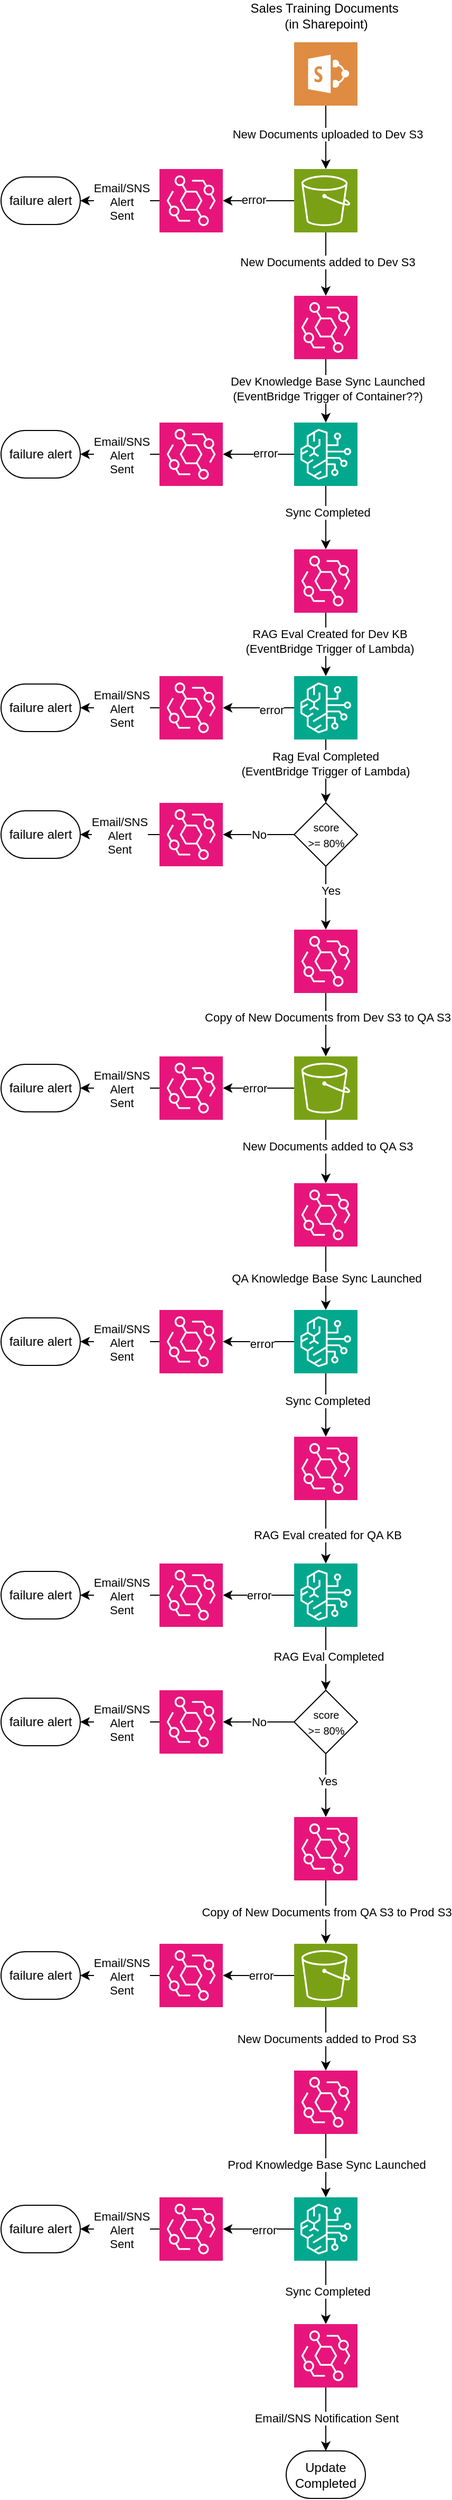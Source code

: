 <mxfile version="28.2.4">
  <diagram name="Page-1" id="6CO7TYVCKSgY1BVK7JIl">
    <mxGraphModel dx="1693" dy="1165" grid="1" gridSize="10" guides="1" tooltips="1" connect="1" arrows="1" fold="1" page="0" pageScale="1" pageWidth="850" pageHeight="1100" math="0" shadow="0">
      <root>
        <mxCell id="0" />
        <mxCell id="1" parent="0" />
        <mxCell id="IfqY_Ha_KSQStL62-luk-1" value="" style="sketch=0;pointerEvents=1;shadow=0;dashed=0;html=1;strokeColor=none;fillColor=#DF8C42;labelPosition=center;verticalLabelPosition=bottom;verticalAlign=top;align=center;outlineConnect=0;shape=mxgraph.veeam2.microsoft_sharepoint;aspect=fixed;" parent="1" vertex="1">
          <mxGeometry x="247.5" y="-120" width="60" height="60" as="geometry" />
        </mxCell>
        <mxCell id="IfqY_Ha_KSQStL62-luk-50" style="edgeStyle=orthogonalEdgeStyle;rounded=0;orthogonalLoop=1;jettySize=auto;html=1;exitX=0.5;exitY=1;exitDx=0;exitDy=0;exitPerimeter=0;" parent="1" source="IfqY_Ha_KSQStL62-luk-2" target="IfqY_Ha_KSQStL62-luk-12" edge="1">
          <mxGeometry relative="1" as="geometry" />
        </mxCell>
        <mxCell id="IfqY_Ha_KSQStL62-luk-72" value="New Documents added to Dev S3" style="edgeLabel;html=1;align=center;verticalAlign=middle;resizable=0;points=[];" parent="IfqY_Ha_KSQStL62-luk-50" vertex="1" connectable="0">
          <mxGeometry x="-0.067" y="1" relative="1" as="geometry">
            <mxPoint as="offset" />
          </mxGeometry>
        </mxCell>
        <mxCell id="IfqY_Ha_KSQStL62-luk-2" value="" style="sketch=0;points=[[0,0,0],[0.25,0,0],[0.5,0,0],[0.75,0,0],[1,0,0],[0,1,0],[0.25,1,0],[0.5,1,0],[0.75,1,0],[1,1,0],[0,0.25,0],[0,0.5,0],[0,0.75,0],[1,0.25,0],[1,0.5,0],[1,0.75,0]];outlineConnect=0;fontColor=#232F3E;fillColor=#7AA116;strokeColor=#ffffff;dashed=0;verticalLabelPosition=bottom;verticalAlign=top;align=center;html=1;fontSize=12;fontStyle=0;aspect=fixed;shape=mxgraph.aws4.resourceIcon;resIcon=mxgraph.aws4.s3;" parent="1" vertex="1">
          <mxGeometry x="247.5" width="60" height="60" as="geometry" />
        </mxCell>
        <mxCell id="IfqY_Ha_KSQStL62-luk-3" value="" style="sketch=0;points=[[0,0,0],[0.25,0,0],[0.5,0,0],[0.75,0,0],[1,0,0],[0,1,0],[0.25,1,0],[0.5,1,0],[0.75,1,0],[1,1,0],[0,0.25,0],[0,0.5,0],[0,0.75,0],[1,0.25,0],[1,0.5,0],[1,0.75,0]];outlineConnect=0;fontColor=#232F3E;fillColor=#01A88D;strokeColor=#ffffff;dashed=0;verticalLabelPosition=bottom;verticalAlign=top;align=center;html=1;fontSize=12;fontStyle=0;aspect=fixed;shape=mxgraph.aws4.resourceIcon;resIcon=mxgraph.aws4.bedrock;" parent="1" vertex="1">
          <mxGeometry x="247.5" y="240" width="60" height="60" as="geometry" />
        </mxCell>
        <mxCell id="IfqY_Ha_KSQStL62-luk-134" style="edgeStyle=orthogonalEdgeStyle;rounded=0;orthogonalLoop=1;jettySize=auto;html=1;exitX=0;exitY=0.5;exitDx=0;exitDy=0;exitPerimeter=0;" parent="1" source="IfqY_Ha_KSQStL62-luk-4" target="IfqY_Ha_KSQStL62-luk-120" edge="1">
          <mxGeometry relative="1" as="geometry" />
        </mxCell>
        <mxCell id="IfqY_Ha_KSQStL62-luk-135" value="error" style="edgeLabel;html=1;align=center;verticalAlign=middle;resizable=0;points=[];" parent="IfqY_Ha_KSQStL62-luk-134" vertex="1" connectable="0">
          <mxGeometry x="-0.363" y="2" relative="1" as="geometry">
            <mxPoint as="offset" />
          </mxGeometry>
        </mxCell>
        <mxCell id="IfqY_Ha_KSQStL62-luk-4" value="" style="sketch=0;points=[[0,0,0],[0.25,0,0],[0.5,0,0],[0.75,0,0],[1,0,0],[0,1,0],[0.25,1,0],[0.5,1,0],[0.75,1,0],[1,1,0],[0,0.25,0],[0,0.5,0],[0,0.75,0],[1,0.25,0],[1,0.5,0],[1,0.75,0]];outlineConnect=0;fontColor=#232F3E;fillColor=#01A88D;strokeColor=#ffffff;dashed=0;verticalLabelPosition=bottom;verticalAlign=top;align=center;html=1;fontSize=12;fontStyle=0;aspect=fixed;shape=mxgraph.aws4.resourceIcon;resIcon=mxgraph.aws4.bedrock;" parent="1" vertex="1">
          <mxGeometry x="247.5" y="480" width="60" height="60" as="geometry" />
        </mxCell>
        <mxCell id="IfqY_Ha_KSQStL62-luk-5" value="" style="sketch=0;points=[[0,0,0],[0.25,0,0],[0.5,0,0],[0.75,0,0],[1,0,0],[0,1,0],[0.25,1,0],[0.5,1,0],[0.75,1,0],[1,1,0],[0,0.25,0],[0,0.5,0],[0,0.75,0],[1,0.25,0],[1,0.5,0],[1,0.75,0]];outlineConnect=0;fontColor=#232F3E;fillColor=#E7157B;strokeColor=#ffffff;dashed=0;verticalLabelPosition=bottom;verticalAlign=top;align=center;html=1;fontSize=12;fontStyle=0;aspect=fixed;shape=mxgraph.aws4.resourceIcon;resIcon=mxgraph.aws4.eventbridge;" parent="1" vertex="1">
          <mxGeometry x="120" y="600" width="60" height="60" as="geometry" />
        </mxCell>
        <mxCell id="IfqY_Ha_KSQStL62-luk-10" value="" style="sketch=0;points=[[0,0,0],[0.25,0,0],[0.5,0,0],[0.75,0,0],[1,0,0],[0,1,0],[0.25,1,0],[0.5,1,0],[0.75,1,0],[1,1,0],[0,0.25,0],[0,0.5,0],[0,0.75,0],[1,0.25,0],[1,0.5,0],[1,0.75,0]];outlineConnect=0;fontColor=#232F3E;fillColor=#E7157B;strokeColor=#ffffff;dashed=0;verticalLabelPosition=bottom;verticalAlign=top;align=center;html=1;fontSize=12;fontStyle=0;aspect=fixed;shape=mxgraph.aws4.resourceIcon;resIcon=mxgraph.aws4.eventbridge;" parent="1" vertex="1">
          <mxGeometry x="247.5" y="360" width="60" height="60" as="geometry" />
        </mxCell>
        <mxCell id="IfqY_Ha_KSQStL62-luk-51" style="edgeStyle=orthogonalEdgeStyle;rounded=0;orthogonalLoop=1;jettySize=auto;html=1;exitX=0.5;exitY=1;exitDx=0;exitDy=0;exitPerimeter=0;" parent="1" source="IfqY_Ha_KSQStL62-luk-12" target="IfqY_Ha_KSQStL62-luk-3" edge="1">
          <mxGeometry relative="1" as="geometry" />
        </mxCell>
        <mxCell id="IfqY_Ha_KSQStL62-luk-73" value="&lt;div&gt;Dev Knowledge Base Sync Launched&lt;/div&gt;&lt;div&gt;(EventBridge Trigger of Container??)&lt;/div&gt;" style="edgeLabel;html=1;align=center;verticalAlign=middle;resizable=0;points=[];" parent="IfqY_Ha_KSQStL62-luk-51" vertex="1" connectable="0">
          <mxGeometry x="-0.067" y="1" relative="1" as="geometry">
            <mxPoint as="offset" />
          </mxGeometry>
        </mxCell>
        <mxCell id="IfqY_Ha_KSQStL62-luk-12" value="" style="sketch=0;points=[[0,0,0],[0.25,0,0],[0.5,0,0],[0.75,0,0],[1,0,0],[0,1,0],[0.25,1,0],[0.5,1,0],[0.75,1,0],[1,1,0],[0,0.25,0],[0,0.5,0],[0,0.75,0],[1,0.25,0],[1,0.5,0],[1,0.75,0]];outlineConnect=0;fontColor=#232F3E;fillColor=#E7157B;strokeColor=#ffffff;dashed=0;verticalLabelPosition=bottom;verticalAlign=top;align=center;html=1;fontSize=12;fontStyle=0;aspect=fixed;shape=mxgraph.aws4.resourceIcon;resIcon=mxgraph.aws4.eventbridge;" parent="1" vertex="1">
          <mxGeometry x="247.5" y="120" width="60" height="60" as="geometry" />
        </mxCell>
        <mxCell id="IfqY_Ha_KSQStL62-luk-55" value="No" style="edgeStyle=orthogonalEdgeStyle;rounded=0;orthogonalLoop=1;jettySize=auto;html=1;exitX=0;exitY=0.5;exitDx=0;exitDy=0;exitPerimeter=0;" parent="1" source="IfqY_Ha_KSQStL62-luk-26" target="IfqY_Ha_KSQStL62-luk-5" edge="1">
          <mxGeometry relative="1" as="geometry" />
        </mxCell>
        <mxCell id="IfqY_Ha_KSQStL62-luk-57" style="edgeStyle=orthogonalEdgeStyle;rounded=0;orthogonalLoop=1;jettySize=auto;html=1;exitX=0.5;exitY=1;exitDx=0;exitDy=0;exitPerimeter=0;" parent="1" source="IfqY_Ha_KSQStL62-luk-26" target="IfqY_Ha_KSQStL62-luk-30" edge="1">
          <mxGeometry relative="1" as="geometry" />
        </mxCell>
        <mxCell id="IfqY_Ha_KSQStL62-luk-78" value="Yes" style="edgeLabel;html=1;align=center;verticalAlign=middle;resizable=0;points=[];" parent="IfqY_Ha_KSQStL62-luk-57" vertex="1" connectable="0">
          <mxGeometry x="-0.233" y="4" relative="1" as="geometry">
            <mxPoint as="offset" />
          </mxGeometry>
        </mxCell>
        <mxCell id="IfqY_Ha_KSQStL62-luk-26" value="&lt;div&gt;&lt;font style=&quot;font-size: 10px;&quot;&gt;score&lt;/font&gt;&lt;/div&gt;&lt;div&gt;&lt;font style=&quot;font-size: 10px;&quot;&gt;&amp;gt;= 80%&lt;/font&gt;&lt;/div&gt;" style="strokeWidth=1;html=1;shape=mxgraph.flowchart.decision;whiteSpace=wrap;aspect=fixed;" parent="1" vertex="1">
          <mxGeometry x="247.5" y="600" width="60" height="60" as="geometry" />
        </mxCell>
        <mxCell id="IfqY_Ha_KSQStL62-luk-29" value="failure alert" style="strokeWidth=1;html=1;shape=mxgraph.flowchart.terminator;whiteSpace=wrap;aspect=fixed;" parent="1" vertex="1">
          <mxGeometry x="-30" y="607.5" width="75" height="45" as="geometry" />
        </mxCell>
        <mxCell id="IfqY_Ha_KSQStL62-luk-30" value="" style="sketch=0;points=[[0,0,0],[0.25,0,0],[0.5,0,0],[0.75,0,0],[1,0,0],[0,1,0],[0.25,1,0],[0.5,1,0],[0.75,1,0],[1,1,0],[0,0.25,0],[0,0.5,0],[0,0.75,0],[1,0.25,0],[1,0.5,0],[1,0.75,0]];outlineConnect=0;fontColor=#232F3E;fillColor=#E7157B;strokeColor=#ffffff;dashed=0;verticalLabelPosition=bottom;verticalAlign=top;align=center;html=1;fontSize=12;fontStyle=0;aspect=fixed;shape=mxgraph.aws4.resourceIcon;resIcon=mxgraph.aws4.eventbridge;" parent="1" vertex="1">
          <mxGeometry x="247.5" y="720" width="60" height="60" as="geometry" />
        </mxCell>
        <mxCell id="IfqY_Ha_KSQStL62-luk-136" style="edgeStyle=orthogonalEdgeStyle;rounded=0;orthogonalLoop=1;jettySize=auto;html=1;exitX=0;exitY=0.5;exitDx=0;exitDy=0;exitPerimeter=0;" parent="1" source="IfqY_Ha_KSQStL62-luk-31" target="IfqY_Ha_KSQStL62-luk-116" edge="1">
          <mxGeometry relative="1" as="geometry" />
        </mxCell>
        <mxCell id="IfqY_Ha_KSQStL62-luk-137" value="error" style="edgeLabel;html=1;align=center;verticalAlign=middle;resizable=0;points=[];" parent="IfqY_Ha_KSQStL62-luk-136" vertex="1" connectable="0">
          <mxGeometry x="0.111" relative="1" as="geometry">
            <mxPoint as="offset" />
          </mxGeometry>
        </mxCell>
        <mxCell id="IfqY_Ha_KSQStL62-luk-31" value="" style="sketch=0;points=[[0,0,0],[0.25,0,0],[0.5,0,0],[0.75,0,0],[1,0,0],[0,1,0],[0.25,1,0],[0.5,1,0],[0.75,1,0],[1,1,0],[0,0.25,0],[0,0.5,0],[0,0.75,0],[1,0.25,0],[1,0.5,0],[1,0.75,0]];outlineConnect=0;fontColor=#232F3E;fillColor=#7AA116;strokeColor=#ffffff;dashed=0;verticalLabelPosition=bottom;verticalAlign=top;align=center;html=1;fontSize=12;fontStyle=0;aspect=fixed;shape=mxgraph.aws4.resourceIcon;resIcon=mxgraph.aws4.s3;" parent="1" vertex="1">
          <mxGeometry x="247.5" y="840" width="60" height="60" as="geometry" />
        </mxCell>
        <mxCell id="IfqY_Ha_KSQStL62-luk-61" style="edgeStyle=orthogonalEdgeStyle;rounded=0;orthogonalLoop=1;jettySize=auto;html=1;exitX=0.5;exitY=1;exitDx=0;exitDy=0;exitPerimeter=0;" parent="1" source="IfqY_Ha_KSQStL62-luk-32" target="IfqY_Ha_KSQStL62-luk-35" edge="1">
          <mxGeometry relative="1" as="geometry" />
        </mxCell>
        <mxCell id="IfqY_Ha_KSQStL62-luk-81" value="Sync Completed" style="edgeLabel;html=1;align=center;verticalAlign=middle;resizable=0;points=[];" parent="IfqY_Ha_KSQStL62-luk-61" vertex="1" connectable="0">
          <mxGeometry x="-0.133" y="1" relative="1" as="geometry">
            <mxPoint as="offset" />
          </mxGeometry>
        </mxCell>
        <mxCell id="IfqY_Ha_KSQStL62-luk-32" value="" style="sketch=0;points=[[0,0,0],[0.25,0,0],[0.5,0,0],[0.75,0,0],[1,0,0],[0,1,0],[0.25,1,0],[0.5,1,0],[0.75,1,0],[1,1,0],[0,0.25,0],[0,0.5,0],[0,0.75,0],[1,0.25,0],[1,0.5,0],[1,0.75,0]];outlineConnect=0;fontColor=#232F3E;fillColor=#01A88D;strokeColor=#ffffff;dashed=0;verticalLabelPosition=bottom;verticalAlign=top;align=center;html=1;fontSize=12;fontStyle=0;aspect=fixed;shape=mxgraph.aws4.resourceIcon;resIcon=mxgraph.aws4.bedrock;" parent="1" vertex="1">
          <mxGeometry x="247.5" y="1080" width="60" height="60" as="geometry" />
        </mxCell>
        <mxCell id="IfqY_Ha_KSQStL62-luk-33" value="" style="sketch=0;points=[[0,0,0],[0.25,0,0],[0.5,0,0],[0.75,0,0],[1,0,0],[0,1,0],[0.25,1,0],[0.5,1,0],[0.75,1,0],[1,1,0],[0,0.25,0],[0,0.5,0],[0,0.75,0],[1,0.25,0],[1,0.5,0],[1,0.75,0]];outlineConnect=0;fontColor=#232F3E;fillColor=#01A88D;strokeColor=#ffffff;dashed=0;verticalLabelPosition=bottom;verticalAlign=top;align=center;html=1;fontSize=12;fontStyle=0;aspect=fixed;shape=mxgraph.aws4.resourceIcon;resIcon=mxgraph.aws4.bedrock;" parent="1" vertex="1">
          <mxGeometry x="247.5" y="1320" width="60" height="60" as="geometry" />
        </mxCell>
        <mxCell id="IfqY_Ha_KSQStL62-luk-65" style="edgeStyle=orthogonalEdgeStyle;rounded=0;orthogonalLoop=1;jettySize=auto;html=1;exitX=0;exitY=0.5;exitDx=0;exitDy=0;exitPerimeter=0;" parent="1" source="IfqY_Ha_KSQStL62-luk-34" target="IfqY_Ha_KSQStL62-luk-38" edge="1">
          <mxGeometry relative="1" as="geometry" />
        </mxCell>
        <mxCell id="IfqY_Ha_KSQStL62-luk-84" value="&lt;div&gt;Email/SNS&lt;/div&gt;&lt;div&gt;Alert&lt;/div&gt;&lt;div&gt;Sent&lt;/div&gt;" style="edgeLabel;html=1;align=center;verticalAlign=middle;resizable=0;points=[];" parent="IfqY_Ha_KSQStL62-luk-65" vertex="1" connectable="0">
          <mxGeometry x="-0.04" y="1" relative="1" as="geometry">
            <mxPoint as="offset" />
          </mxGeometry>
        </mxCell>
        <mxCell id="IfqY_Ha_KSQStL62-luk-34" value="" style="sketch=0;points=[[0,0,0],[0.25,0,0],[0.5,0,0],[0.75,0,0],[1,0,0],[0,1,0],[0.25,1,0],[0.5,1,0],[0.75,1,0],[1,1,0],[0,0.25,0],[0,0.5,0],[0,0.75,0],[1,0.25,0],[1,0.5,0],[1,0.75,0]];outlineConnect=0;fontColor=#232F3E;fillColor=#E7157B;strokeColor=#ffffff;dashed=0;verticalLabelPosition=bottom;verticalAlign=top;align=center;html=1;fontSize=12;fontStyle=0;aspect=fixed;shape=mxgraph.aws4.resourceIcon;resIcon=mxgraph.aws4.eventbridge;" parent="1" vertex="1">
          <mxGeometry x="120" y="1440" width="60" height="60" as="geometry" />
        </mxCell>
        <mxCell id="IfqY_Ha_KSQStL62-luk-35" value="" style="sketch=0;points=[[0,0,0],[0.25,0,0],[0.5,0,0],[0.75,0,0],[1,0,0],[0,1,0],[0.25,1,0],[0.5,1,0],[0.75,1,0],[1,1,0],[0,0.25,0],[0,0.5,0],[0,0.75,0],[1,0.25,0],[1,0.5,0],[1,0.75,0]];outlineConnect=0;fontColor=#232F3E;fillColor=#E7157B;strokeColor=#ffffff;dashed=0;verticalLabelPosition=bottom;verticalAlign=top;align=center;html=1;fontSize=12;fontStyle=0;aspect=fixed;shape=mxgraph.aws4.resourceIcon;resIcon=mxgraph.aws4.eventbridge;" parent="1" vertex="1">
          <mxGeometry x="247.5" y="1200" width="60" height="60" as="geometry" />
        </mxCell>
        <mxCell id="IfqY_Ha_KSQStL62-luk-36" value="" style="sketch=0;points=[[0,0,0],[0.25,0,0],[0.5,0,0],[0.75,0,0],[1,0,0],[0,1,0],[0.25,1,0],[0.5,1,0],[0.75,1,0],[1,1,0],[0,0.25,0],[0,0.5,0],[0,0.75,0],[1,0.25,0],[1,0.5,0],[1,0.75,0]];outlineConnect=0;fontColor=#232F3E;fillColor=#E7157B;strokeColor=#ffffff;dashed=0;verticalLabelPosition=bottom;verticalAlign=top;align=center;html=1;fontSize=12;fontStyle=0;aspect=fixed;shape=mxgraph.aws4.resourceIcon;resIcon=mxgraph.aws4.eventbridge;" parent="1" vertex="1">
          <mxGeometry x="247.5" y="960" width="60" height="60" as="geometry" />
        </mxCell>
        <mxCell id="IfqY_Ha_KSQStL62-luk-64" value="No" style="edgeStyle=orthogonalEdgeStyle;rounded=0;orthogonalLoop=1;jettySize=auto;html=1;exitX=0;exitY=0.5;exitDx=0;exitDy=0;exitPerimeter=0;" parent="1" source="IfqY_Ha_KSQStL62-luk-37" target="IfqY_Ha_KSQStL62-luk-34" edge="1">
          <mxGeometry relative="1" as="geometry" />
        </mxCell>
        <mxCell id="IfqY_Ha_KSQStL62-luk-37" value="&lt;div&gt;&lt;font style=&quot;font-size: 10px;&quot;&gt;score&lt;/font&gt;&lt;/div&gt;&lt;div&gt;&lt;font style=&quot;font-size: 10px;&quot;&gt;&amp;gt;= 80%&lt;/font&gt;&lt;/div&gt;" style="strokeWidth=1;html=1;shape=mxgraph.flowchart.decision;whiteSpace=wrap;aspect=fixed;" parent="1" vertex="1">
          <mxGeometry x="247.5" y="1440" width="60" height="60" as="geometry" />
        </mxCell>
        <mxCell id="IfqY_Ha_KSQStL62-luk-38" value="failure alert" style="strokeWidth=1;html=1;shape=mxgraph.flowchart.terminator;whiteSpace=wrap;aspect=fixed;" parent="1" vertex="1">
          <mxGeometry x="-30" y="1447.5" width="75" height="45" as="geometry" />
        </mxCell>
        <mxCell id="IfqY_Ha_KSQStL62-luk-39" value="" style="sketch=0;points=[[0,0,0],[0.25,0,0],[0.5,0,0],[0.75,0,0],[1,0,0],[0,1,0],[0.25,1,0],[0.5,1,0],[0.75,1,0],[1,1,0],[0,0.25,0],[0,0.5,0],[0,0.75,0],[1,0.25,0],[1,0.5,0],[1,0.75,0]];outlineConnect=0;fontColor=#232F3E;fillColor=#E7157B;strokeColor=#ffffff;dashed=0;verticalLabelPosition=bottom;verticalAlign=top;align=center;html=1;fontSize=12;fontStyle=0;aspect=fixed;shape=mxgraph.aws4.resourceIcon;resIcon=mxgraph.aws4.eventbridge;" parent="1" vertex="1">
          <mxGeometry x="247.5" y="1560" width="60" height="60" as="geometry" />
        </mxCell>
        <mxCell id="IfqY_Ha_KSQStL62-luk-40" value="" style="sketch=0;points=[[0,0,0],[0.25,0,0],[0.5,0,0],[0.75,0,0],[1,0,0],[0,1,0],[0.25,1,0],[0.5,1,0],[0.75,1,0],[1,1,0],[0,0.25,0],[0,0.5,0],[0,0.75,0],[1,0.25,0],[1,0.5,0],[1,0.75,0]];outlineConnect=0;fontColor=#232F3E;fillColor=#7AA116;strokeColor=#ffffff;dashed=0;verticalLabelPosition=bottom;verticalAlign=top;align=center;html=1;fontSize=12;fontStyle=0;aspect=fixed;shape=mxgraph.aws4.resourceIcon;resIcon=mxgraph.aws4.s3;" parent="1" vertex="1">
          <mxGeometry x="247.5" y="1680" width="60" height="60" as="geometry" />
        </mxCell>
        <mxCell id="IfqY_Ha_KSQStL62-luk-88" style="edgeStyle=orthogonalEdgeStyle;rounded=0;orthogonalLoop=1;jettySize=auto;html=1;exitX=0.5;exitY=1;exitDx=0;exitDy=0;exitPerimeter=0;" parent="1" source="IfqY_Ha_KSQStL62-luk-41" target="IfqY_Ha_KSQStL62-luk-87" edge="1">
          <mxGeometry relative="1" as="geometry" />
        </mxCell>
        <mxCell id="IfqY_Ha_KSQStL62-luk-89" value="Sync Completed" style="edgeLabel;html=1;align=center;verticalAlign=middle;resizable=0;points=[];" parent="IfqY_Ha_KSQStL62-luk-88" vertex="1" connectable="0">
          <mxGeometry x="-0.033" y="1" relative="1" as="geometry">
            <mxPoint as="offset" />
          </mxGeometry>
        </mxCell>
        <mxCell id="IfqY_Ha_KSQStL62-luk-143" style="edgeStyle=orthogonalEdgeStyle;rounded=0;orthogonalLoop=1;jettySize=auto;html=1;exitX=0;exitY=0.5;exitDx=0;exitDy=0;exitPerimeter=0;" parent="1" source="IfqY_Ha_KSQStL62-luk-41" target="IfqY_Ha_KSQStL62-luk-104" edge="1">
          <mxGeometry relative="1" as="geometry" />
        </mxCell>
        <mxCell id="IfqY_Ha_KSQStL62-luk-144" value="error" style="edgeLabel;html=1;align=center;verticalAlign=middle;resizable=0;points=[];" parent="IfqY_Ha_KSQStL62-luk-143" vertex="1" connectable="0">
          <mxGeometry x="-0.156" y="1" relative="1" as="geometry">
            <mxPoint as="offset" />
          </mxGeometry>
        </mxCell>
        <mxCell id="IfqY_Ha_KSQStL62-luk-41" value="" style="sketch=0;points=[[0,0,0],[0.25,0,0],[0.5,0,0],[0.75,0,0],[1,0,0],[0,1,0],[0.25,1,0],[0.5,1,0],[0.75,1,0],[1,1,0],[0,0.25,0],[0,0.5,0],[0,0.75,0],[1,0.25,0],[1,0.5,0],[1,0.75,0]];outlineConnect=0;fontColor=#232F3E;fillColor=#01A88D;strokeColor=#ffffff;dashed=0;verticalLabelPosition=bottom;verticalAlign=top;align=center;html=1;fontSize=12;fontStyle=0;aspect=fixed;shape=mxgraph.aws4.resourceIcon;resIcon=mxgraph.aws4.bedrock;" parent="1" vertex="1">
          <mxGeometry x="247.5" y="1920" width="60" height="60" as="geometry" />
        </mxCell>
        <mxCell id="IfqY_Ha_KSQStL62-luk-45" value="" style="sketch=0;points=[[0,0,0],[0.25,0,0],[0.5,0,0],[0.75,0,0],[1,0,0],[0,1,0],[0.25,1,0],[0.5,1,0],[0.75,1,0],[1,1,0],[0,0.25,0],[0,0.5,0],[0,0.75,0],[1,0.25,0],[1,0.5,0],[1,0.75,0]];outlineConnect=0;fontColor=#232F3E;fillColor=#E7157B;strokeColor=#ffffff;dashed=0;verticalLabelPosition=bottom;verticalAlign=top;align=center;html=1;fontSize=12;fontStyle=0;aspect=fixed;shape=mxgraph.aws4.resourceIcon;resIcon=mxgraph.aws4.eventbridge;" parent="1" vertex="1">
          <mxGeometry x="247.5" y="1800" width="60" height="60" as="geometry" />
        </mxCell>
        <mxCell id="IfqY_Ha_KSQStL62-luk-49" style="edgeStyle=orthogonalEdgeStyle;rounded=0;orthogonalLoop=1;jettySize=auto;html=1;entryX=0.5;entryY=0;entryDx=0;entryDy=0;entryPerimeter=0;" parent="1" source="IfqY_Ha_KSQStL62-luk-1" target="IfqY_Ha_KSQStL62-luk-2" edge="1">
          <mxGeometry relative="1" as="geometry" />
        </mxCell>
        <mxCell id="IfqY_Ha_KSQStL62-luk-71" value="New Documents uploaded to Dev S3" style="edgeLabel;html=1;align=center;verticalAlign=middle;resizable=0;points=[];" parent="IfqY_Ha_KSQStL62-luk-49" vertex="1" connectable="0">
          <mxGeometry x="-0.1" y="1" relative="1" as="geometry">
            <mxPoint as="offset" />
          </mxGeometry>
        </mxCell>
        <mxCell id="IfqY_Ha_KSQStL62-luk-52" style="edgeStyle=orthogonalEdgeStyle;rounded=0;orthogonalLoop=1;jettySize=auto;html=1;exitX=0.5;exitY=1;exitDx=0;exitDy=0;exitPerimeter=0;entryX=0.5;entryY=0;entryDx=0;entryDy=0;entryPerimeter=0;" parent="1" source="IfqY_Ha_KSQStL62-luk-3" target="IfqY_Ha_KSQStL62-luk-10" edge="1">
          <mxGeometry relative="1" as="geometry" />
        </mxCell>
        <mxCell id="IfqY_Ha_KSQStL62-luk-74" value="Sync Completed" style="edgeLabel;html=1;align=center;verticalAlign=middle;resizable=0;points=[];" parent="IfqY_Ha_KSQStL62-luk-52" vertex="1" connectable="0">
          <mxGeometry x="-0.167" y="1" relative="1" as="geometry">
            <mxPoint as="offset" />
          </mxGeometry>
        </mxCell>
        <mxCell id="IfqY_Ha_KSQStL62-luk-53" style="edgeStyle=orthogonalEdgeStyle;rounded=0;orthogonalLoop=1;jettySize=auto;html=1;exitX=0.5;exitY=1;exitDx=0;exitDy=0;exitPerimeter=0;entryX=0.5;entryY=0;entryDx=0;entryDy=0;entryPerimeter=0;" parent="1" source="IfqY_Ha_KSQStL62-luk-10" target="IfqY_Ha_KSQStL62-luk-4" edge="1">
          <mxGeometry relative="1" as="geometry" />
        </mxCell>
        <mxCell id="IfqY_Ha_KSQStL62-luk-75" value="&lt;div&gt;RAG Eval Created for Dev KB&lt;/div&gt;&lt;div&gt;(EventBridge Trigger of Lambda)&lt;/div&gt;" style="edgeLabel;html=1;align=center;verticalAlign=middle;resizable=0;points=[];" parent="IfqY_Ha_KSQStL62-luk-53" vertex="1" connectable="0">
          <mxGeometry x="-0.1" y="3" relative="1" as="geometry">
            <mxPoint as="offset" />
          </mxGeometry>
        </mxCell>
        <mxCell id="IfqY_Ha_KSQStL62-luk-54" style="edgeStyle=orthogonalEdgeStyle;rounded=0;orthogonalLoop=1;jettySize=auto;html=1;exitX=0.5;exitY=1;exitDx=0;exitDy=0;exitPerimeter=0;entryX=0.5;entryY=0;entryDx=0;entryDy=0;entryPerimeter=0;" parent="1" source="IfqY_Ha_KSQStL62-luk-4" target="IfqY_Ha_KSQStL62-luk-26" edge="1">
          <mxGeometry relative="1" as="geometry" />
        </mxCell>
        <mxCell id="IfqY_Ha_KSQStL62-luk-76" value="&lt;div&gt;Rag Eval Completed&lt;/div&gt;&lt;div&gt;(EventBridge Trigger of Lambda)&lt;/div&gt;" style="edgeLabel;html=1;align=center;verticalAlign=middle;resizable=0;points=[];" parent="IfqY_Ha_KSQStL62-luk-54" vertex="1" connectable="0">
          <mxGeometry x="-0.233" y="-1" relative="1" as="geometry">
            <mxPoint as="offset" />
          </mxGeometry>
        </mxCell>
        <mxCell id="IfqY_Ha_KSQStL62-luk-56" style="edgeStyle=orthogonalEdgeStyle;rounded=0;orthogonalLoop=1;jettySize=auto;html=1;exitX=0;exitY=0.5;exitDx=0;exitDy=0;exitPerimeter=0;entryX=1;entryY=0.5;entryDx=0;entryDy=0;entryPerimeter=0;" parent="1" source="IfqY_Ha_KSQStL62-luk-5" target="IfqY_Ha_KSQStL62-luk-29" edge="1">
          <mxGeometry relative="1" as="geometry" />
        </mxCell>
        <mxCell id="IfqY_Ha_KSQStL62-luk-77" value="&lt;div&gt;Email/SNS&lt;/div&gt;&lt;div&gt;Alert&lt;/div&gt;&lt;div&gt;Sent&lt;/div&gt;" style="edgeLabel;html=1;align=center;verticalAlign=middle;resizable=0;points=[];" parent="IfqY_Ha_KSQStL62-luk-56" vertex="1" connectable="0">
          <mxGeometry x="0.013" y="1" relative="1" as="geometry">
            <mxPoint as="offset" />
          </mxGeometry>
        </mxCell>
        <mxCell id="IfqY_Ha_KSQStL62-luk-58" style="edgeStyle=orthogonalEdgeStyle;rounded=0;orthogonalLoop=1;jettySize=auto;html=1;exitX=0.5;exitY=1;exitDx=0;exitDy=0;exitPerimeter=0;entryX=0.5;entryY=0;entryDx=0;entryDy=0;entryPerimeter=0;" parent="1" source="IfqY_Ha_KSQStL62-luk-30" target="IfqY_Ha_KSQStL62-luk-31" edge="1">
          <mxGeometry relative="1" as="geometry" />
        </mxCell>
        <mxCell id="IfqY_Ha_KSQStL62-luk-79" value="Copy of New Documents from Dev S3 to QA S3" style="edgeLabel;html=1;align=center;verticalAlign=middle;resizable=0;points=[];" parent="IfqY_Ha_KSQStL62-luk-58" vertex="1" connectable="0">
          <mxGeometry x="-0.233" y="1" relative="1" as="geometry">
            <mxPoint as="offset" />
          </mxGeometry>
        </mxCell>
        <mxCell id="IfqY_Ha_KSQStL62-luk-59" style="edgeStyle=orthogonalEdgeStyle;rounded=0;orthogonalLoop=1;jettySize=auto;html=1;exitX=0.5;exitY=1;exitDx=0;exitDy=0;exitPerimeter=0;entryX=0.5;entryY=0;entryDx=0;entryDy=0;entryPerimeter=0;" parent="1" source="IfqY_Ha_KSQStL62-luk-31" target="IfqY_Ha_KSQStL62-luk-36" edge="1">
          <mxGeometry relative="1" as="geometry" />
        </mxCell>
        <mxCell id="IfqY_Ha_KSQStL62-luk-80" value="New Documents added to QA S3" style="edgeLabel;html=1;align=center;verticalAlign=middle;resizable=0;points=[];" parent="IfqY_Ha_KSQStL62-luk-59" vertex="1" connectable="0">
          <mxGeometry x="-0.167" y="1" relative="1" as="geometry">
            <mxPoint as="offset" />
          </mxGeometry>
        </mxCell>
        <mxCell id="IfqY_Ha_KSQStL62-luk-60" value="QA Knowledge Base Sync Launched" style="edgeStyle=orthogonalEdgeStyle;rounded=0;orthogonalLoop=1;jettySize=auto;html=1;exitX=0.5;exitY=1;exitDx=0;exitDy=0;exitPerimeter=0;entryX=0.5;entryY=0;entryDx=0;entryDy=0;entryPerimeter=0;" parent="1" source="IfqY_Ha_KSQStL62-luk-36" target="IfqY_Ha_KSQStL62-luk-32" edge="1">
          <mxGeometry relative="1" as="geometry">
            <mxPoint as="offset" />
          </mxGeometry>
        </mxCell>
        <mxCell id="IfqY_Ha_KSQStL62-luk-62" style="edgeStyle=orthogonalEdgeStyle;rounded=0;orthogonalLoop=1;jettySize=auto;html=1;exitX=0.5;exitY=1;exitDx=0;exitDy=0;exitPerimeter=0;entryX=0.5;entryY=0;entryDx=0;entryDy=0;entryPerimeter=0;" parent="1" source="IfqY_Ha_KSQStL62-luk-35" target="IfqY_Ha_KSQStL62-luk-33" edge="1">
          <mxGeometry relative="1" as="geometry" />
        </mxCell>
        <mxCell id="IfqY_Ha_KSQStL62-luk-82" value="RAG Eval created for QA KB" style="edgeLabel;html=1;align=center;verticalAlign=middle;resizable=0;points=[];" parent="IfqY_Ha_KSQStL62-luk-62" vertex="1" connectable="0">
          <mxGeometry x="0.1" y="1" relative="1" as="geometry">
            <mxPoint as="offset" />
          </mxGeometry>
        </mxCell>
        <mxCell id="IfqY_Ha_KSQStL62-luk-63" style="edgeStyle=orthogonalEdgeStyle;rounded=0;orthogonalLoop=1;jettySize=auto;html=1;exitX=0.5;exitY=1;exitDx=0;exitDy=0;exitPerimeter=0;entryX=0.5;entryY=0;entryDx=0;entryDy=0;entryPerimeter=0;" parent="1" source="IfqY_Ha_KSQStL62-luk-33" target="IfqY_Ha_KSQStL62-luk-37" edge="1">
          <mxGeometry relative="1" as="geometry" />
        </mxCell>
        <mxCell id="IfqY_Ha_KSQStL62-luk-83" value="RAG Eval Completed" style="edgeLabel;html=1;align=center;verticalAlign=middle;resizable=0;points=[];" parent="IfqY_Ha_KSQStL62-luk-63" vertex="1" connectable="0">
          <mxGeometry x="-0.067" y="2" relative="1" as="geometry">
            <mxPoint as="offset" />
          </mxGeometry>
        </mxCell>
        <mxCell id="IfqY_Ha_KSQStL62-luk-66" style="edgeStyle=orthogonalEdgeStyle;rounded=0;orthogonalLoop=1;jettySize=auto;html=1;exitX=0.5;exitY=1;exitDx=0;exitDy=0;exitPerimeter=0;entryX=0.5;entryY=0;entryDx=0;entryDy=0;entryPerimeter=0;" parent="1" source="IfqY_Ha_KSQStL62-luk-37" target="IfqY_Ha_KSQStL62-luk-39" edge="1">
          <mxGeometry relative="1" as="geometry" />
        </mxCell>
        <mxCell id="IfqY_Ha_KSQStL62-luk-85" value="Yes" style="edgeLabel;html=1;align=center;verticalAlign=middle;resizable=0;points=[];" parent="IfqY_Ha_KSQStL62-luk-66" vertex="1" connectable="0">
          <mxGeometry x="-0.133" y="1" relative="1" as="geometry">
            <mxPoint as="offset" />
          </mxGeometry>
        </mxCell>
        <mxCell id="IfqY_Ha_KSQStL62-luk-67" value="Copy of New Documents from QA S3 to Prod S3" style="edgeStyle=orthogonalEdgeStyle;rounded=0;orthogonalLoop=1;jettySize=auto;html=1;exitX=0.5;exitY=1;exitDx=0;exitDy=0;exitPerimeter=0;entryX=0.5;entryY=0;entryDx=0;entryDy=0;entryPerimeter=0;" parent="1" source="IfqY_Ha_KSQStL62-luk-39" target="IfqY_Ha_KSQStL62-luk-40" edge="1">
          <mxGeometry relative="1" as="geometry" />
        </mxCell>
        <mxCell id="IfqY_Ha_KSQStL62-luk-68" value="New Documents added to Prod S3" style="edgeStyle=orthogonalEdgeStyle;rounded=0;orthogonalLoop=1;jettySize=auto;html=1;exitX=0.5;exitY=1;exitDx=0;exitDy=0;exitPerimeter=0;entryX=0.5;entryY=0;entryDx=0;entryDy=0;entryPerimeter=0;" parent="1" source="IfqY_Ha_KSQStL62-luk-40" target="IfqY_Ha_KSQStL62-luk-45" edge="1">
          <mxGeometry relative="1" as="geometry" />
        </mxCell>
        <mxCell id="IfqY_Ha_KSQStL62-luk-69" style="edgeStyle=orthogonalEdgeStyle;rounded=0;orthogonalLoop=1;jettySize=auto;html=1;exitX=0.5;exitY=1;exitDx=0;exitDy=0;exitPerimeter=0;entryX=0.5;entryY=0;entryDx=0;entryDy=0;entryPerimeter=0;" parent="1" source="IfqY_Ha_KSQStL62-luk-45" target="IfqY_Ha_KSQStL62-luk-41" edge="1">
          <mxGeometry relative="1" as="geometry" />
        </mxCell>
        <mxCell id="IfqY_Ha_KSQStL62-luk-86" value="Prod Knowledge Base Sync Launched" style="edgeLabel;html=1;align=center;verticalAlign=middle;resizable=0;points=[];" parent="IfqY_Ha_KSQStL62-luk-69" vertex="1" connectable="0">
          <mxGeometry x="-0.033" relative="1" as="geometry">
            <mxPoint as="offset" />
          </mxGeometry>
        </mxCell>
        <mxCell id="IfqY_Ha_KSQStL62-luk-70" value="&lt;div&gt;Sales Training Documents&amp;nbsp;&lt;/div&gt;&lt;div&gt;(in Sharepoint)&lt;/div&gt;" style="text;html=1;align=center;verticalAlign=middle;whiteSpace=wrap;rounded=0;" parent="1" vertex="1">
          <mxGeometry x="197.5" y="-160" width="160" height="30" as="geometry" />
        </mxCell>
        <mxCell id="IfqY_Ha_KSQStL62-luk-87" value="" style="sketch=0;points=[[0,0,0],[0.25,0,0],[0.5,0,0],[0.75,0,0],[1,0,0],[0,1,0],[0.25,1,0],[0.5,1,0],[0.75,1,0],[1,1,0],[0,0.25,0],[0,0.5,0],[0,0.75,0],[1,0.25,0],[1,0.5,0],[1,0.75,0]];outlineConnect=0;fontColor=#232F3E;fillColor=#E7157B;strokeColor=#ffffff;dashed=0;verticalLabelPosition=bottom;verticalAlign=top;align=center;html=1;fontSize=12;fontStyle=0;aspect=fixed;shape=mxgraph.aws4.resourceIcon;resIcon=mxgraph.aws4.eventbridge;" parent="1" vertex="1">
          <mxGeometry x="247.5" y="2040" width="60" height="60" as="geometry" />
        </mxCell>
        <mxCell id="IfqY_Ha_KSQStL62-luk-90" value="&lt;div&gt;Update&lt;/div&gt;&lt;div&gt;Completed&lt;/div&gt;" style="strokeWidth=1;html=1;shape=mxgraph.flowchart.terminator;whiteSpace=wrap;aspect=fixed;" parent="1" vertex="1">
          <mxGeometry x="240" y="2160" width="75" height="45" as="geometry" />
        </mxCell>
        <mxCell id="IfqY_Ha_KSQStL62-luk-91" style="edgeStyle=orthogonalEdgeStyle;rounded=0;orthogonalLoop=1;jettySize=auto;html=1;exitX=0.5;exitY=1;exitDx=0;exitDy=0;exitPerimeter=0;entryX=0.5;entryY=0;entryDx=0;entryDy=0;entryPerimeter=0;" parent="1" source="IfqY_Ha_KSQStL62-luk-87" target="IfqY_Ha_KSQStL62-luk-90" edge="1">
          <mxGeometry relative="1" as="geometry" />
        </mxCell>
        <mxCell id="IfqY_Ha_KSQStL62-luk-92" value="Email/SNS Notification Sent" style="edgeLabel;html=1;align=center;verticalAlign=middle;resizable=0;points=[];" parent="IfqY_Ha_KSQStL62-luk-91" vertex="1" connectable="0">
          <mxGeometry x="-0.033" relative="1" as="geometry">
            <mxPoint as="offset" />
          </mxGeometry>
        </mxCell>
        <mxCell id="IfqY_Ha_KSQStL62-luk-98" style="edgeStyle=orthogonalEdgeStyle;rounded=0;orthogonalLoop=1;jettySize=auto;html=1;exitX=0;exitY=0.5;exitDx=0;exitDy=0;exitPerimeter=0;" parent="1" source="IfqY_Ha_KSQStL62-luk-100" target="IfqY_Ha_KSQStL62-luk-101" edge="1">
          <mxGeometry relative="1" as="geometry" />
        </mxCell>
        <mxCell id="IfqY_Ha_KSQStL62-luk-99" value="&lt;div&gt;Email/SNS&lt;/div&gt;&lt;div&gt;Alert&lt;/div&gt;&lt;div&gt;Sent&lt;/div&gt;" style="edgeLabel;html=1;align=center;verticalAlign=middle;resizable=0;points=[];" parent="IfqY_Ha_KSQStL62-luk-98" vertex="1" connectable="0">
          <mxGeometry x="-0.04" y="1" relative="1" as="geometry">
            <mxPoint as="offset" />
          </mxGeometry>
        </mxCell>
        <mxCell id="IfqY_Ha_KSQStL62-luk-100" value="" style="sketch=0;points=[[0,0,0],[0.25,0,0],[0.5,0,0],[0.75,0,0],[1,0,0],[0,1,0],[0.25,1,0],[0.5,1,0],[0.75,1,0],[1,1,0],[0,0.25,0],[0,0.5,0],[0,0.75,0],[1,0.25,0],[1,0.5,0],[1,0.75,0]];outlineConnect=0;fontColor=#232F3E;fillColor=#E7157B;strokeColor=#ffffff;dashed=0;verticalLabelPosition=bottom;verticalAlign=top;align=center;html=1;fontSize=12;fontStyle=0;aspect=fixed;shape=mxgraph.aws4.resourceIcon;resIcon=mxgraph.aws4.eventbridge;" parent="1" vertex="1">
          <mxGeometry x="120" y="1680" width="60" height="60" as="geometry" />
        </mxCell>
        <mxCell id="IfqY_Ha_KSQStL62-luk-101" value="failure alert" style="strokeWidth=1;html=1;shape=mxgraph.flowchart.terminator;whiteSpace=wrap;aspect=fixed;" parent="1" vertex="1">
          <mxGeometry x="-30" y="1687.5" width="75" height="45" as="geometry" />
        </mxCell>
        <mxCell id="IfqY_Ha_KSQStL62-luk-102" style="edgeStyle=orthogonalEdgeStyle;rounded=0;orthogonalLoop=1;jettySize=auto;html=1;exitX=0;exitY=0.5;exitDx=0;exitDy=0;exitPerimeter=0;" parent="1" source="IfqY_Ha_KSQStL62-luk-104" target="IfqY_Ha_KSQStL62-luk-105" edge="1">
          <mxGeometry relative="1" as="geometry" />
        </mxCell>
        <mxCell id="IfqY_Ha_KSQStL62-luk-103" value="&lt;div&gt;Email/SNS&lt;/div&gt;&lt;div&gt;Alert&lt;/div&gt;&lt;div&gt;Sent&lt;/div&gt;" style="edgeLabel;html=1;align=center;verticalAlign=middle;resizable=0;points=[];" parent="IfqY_Ha_KSQStL62-luk-102" vertex="1" connectable="0">
          <mxGeometry x="-0.04" y="1" relative="1" as="geometry">
            <mxPoint as="offset" />
          </mxGeometry>
        </mxCell>
        <mxCell id="IfqY_Ha_KSQStL62-luk-104" value="" style="sketch=0;points=[[0,0,0],[0.25,0,0],[0.5,0,0],[0.75,0,0],[1,0,0],[0,1,0],[0.25,1,0],[0.5,1,0],[0.75,1,0],[1,1,0],[0,0.25,0],[0,0.5,0],[0,0.75,0],[1,0.25,0],[1,0.5,0],[1,0.75,0]];outlineConnect=0;fontColor=#232F3E;fillColor=#E7157B;strokeColor=#ffffff;dashed=0;verticalLabelPosition=bottom;verticalAlign=top;align=center;html=1;fontSize=12;fontStyle=0;aspect=fixed;shape=mxgraph.aws4.resourceIcon;resIcon=mxgraph.aws4.eventbridge;" parent="1" vertex="1">
          <mxGeometry x="120" y="1920" width="60" height="60" as="geometry" />
        </mxCell>
        <mxCell id="IfqY_Ha_KSQStL62-luk-105" value="failure alert" style="strokeWidth=1;html=1;shape=mxgraph.flowchart.terminator;whiteSpace=wrap;aspect=fixed;" parent="1" vertex="1">
          <mxGeometry x="-30" y="1927.5" width="75" height="45" as="geometry" />
        </mxCell>
        <mxCell id="IfqY_Ha_KSQStL62-luk-106" style="edgeStyle=orthogonalEdgeStyle;rounded=0;orthogonalLoop=1;jettySize=auto;html=1;exitX=0;exitY=0.5;exitDx=0;exitDy=0;exitPerimeter=0;" parent="1" source="IfqY_Ha_KSQStL62-luk-108" target="IfqY_Ha_KSQStL62-luk-109" edge="1">
          <mxGeometry relative="1" as="geometry" />
        </mxCell>
        <mxCell id="IfqY_Ha_KSQStL62-luk-107" value="&lt;div&gt;Email/SNS&lt;/div&gt;&lt;div&gt;Alert&lt;/div&gt;&lt;div&gt;Sent&lt;/div&gt;" style="edgeLabel;html=1;align=center;verticalAlign=middle;resizable=0;points=[];" parent="IfqY_Ha_KSQStL62-luk-106" vertex="1" connectable="0">
          <mxGeometry x="-0.04" y="1" relative="1" as="geometry">
            <mxPoint as="offset" />
          </mxGeometry>
        </mxCell>
        <mxCell id="IfqY_Ha_KSQStL62-luk-108" value="" style="sketch=0;points=[[0,0,0],[0.25,0,0],[0.5,0,0],[0.75,0,0],[1,0,0],[0,1,0],[0.25,1,0],[0.5,1,0],[0.75,1,0],[1,1,0],[0,0.25,0],[0,0.5,0],[0,0.75,0],[1,0.25,0],[1,0.5,0],[1,0.75,0]];outlineConnect=0;fontColor=#232F3E;fillColor=#E7157B;strokeColor=#ffffff;dashed=0;verticalLabelPosition=bottom;verticalAlign=top;align=center;html=1;fontSize=12;fontStyle=0;aspect=fixed;shape=mxgraph.aws4.resourceIcon;resIcon=mxgraph.aws4.eventbridge;" parent="1" vertex="1">
          <mxGeometry x="120" y="1320" width="60" height="60" as="geometry" />
        </mxCell>
        <mxCell id="IfqY_Ha_KSQStL62-luk-109" value="failure alert" style="strokeWidth=1;html=1;shape=mxgraph.flowchart.terminator;whiteSpace=wrap;aspect=fixed;" parent="1" vertex="1">
          <mxGeometry x="-30" y="1327.5" width="75" height="45" as="geometry" />
        </mxCell>
        <mxCell id="IfqY_Ha_KSQStL62-luk-110" style="edgeStyle=orthogonalEdgeStyle;rounded=0;orthogonalLoop=1;jettySize=auto;html=1;exitX=0;exitY=0.5;exitDx=0;exitDy=0;exitPerimeter=0;" parent="1" source="IfqY_Ha_KSQStL62-luk-112" target="IfqY_Ha_KSQStL62-luk-113" edge="1">
          <mxGeometry relative="1" as="geometry" />
        </mxCell>
        <mxCell id="IfqY_Ha_KSQStL62-luk-111" value="&lt;div&gt;Email/SNS&lt;/div&gt;&lt;div&gt;Alert&lt;/div&gt;&lt;div&gt;Sent&lt;/div&gt;" style="edgeLabel;html=1;align=center;verticalAlign=middle;resizable=0;points=[];" parent="IfqY_Ha_KSQStL62-luk-110" vertex="1" connectable="0">
          <mxGeometry x="-0.04" y="1" relative="1" as="geometry">
            <mxPoint as="offset" />
          </mxGeometry>
        </mxCell>
        <mxCell id="IfqY_Ha_KSQStL62-luk-112" value="" style="sketch=0;points=[[0,0,0],[0.25,0,0],[0.5,0,0],[0.75,0,0],[1,0,0],[0,1,0],[0.25,1,0],[0.5,1,0],[0.75,1,0],[1,1,0],[0,0.25,0],[0,0.5,0],[0,0.75,0],[1,0.25,0],[1,0.5,0],[1,0.75,0]];outlineConnect=0;fontColor=#232F3E;fillColor=#E7157B;strokeColor=#ffffff;dashed=0;verticalLabelPosition=bottom;verticalAlign=top;align=center;html=1;fontSize=12;fontStyle=0;aspect=fixed;shape=mxgraph.aws4.resourceIcon;resIcon=mxgraph.aws4.eventbridge;" parent="1" vertex="1">
          <mxGeometry x="120" y="1080" width="60" height="60" as="geometry" />
        </mxCell>
        <mxCell id="IfqY_Ha_KSQStL62-luk-113" value="failure alert" style="strokeWidth=1;html=1;shape=mxgraph.flowchart.terminator;whiteSpace=wrap;aspect=fixed;" parent="1" vertex="1">
          <mxGeometry x="-30" y="1087.5" width="75" height="45" as="geometry" />
        </mxCell>
        <mxCell id="IfqY_Ha_KSQStL62-luk-114" style="edgeStyle=orthogonalEdgeStyle;rounded=0;orthogonalLoop=1;jettySize=auto;html=1;exitX=0;exitY=0.5;exitDx=0;exitDy=0;exitPerimeter=0;" parent="1" source="IfqY_Ha_KSQStL62-luk-116" target="IfqY_Ha_KSQStL62-luk-117" edge="1">
          <mxGeometry relative="1" as="geometry" />
        </mxCell>
        <mxCell id="IfqY_Ha_KSQStL62-luk-115" value="&lt;div&gt;Email/SNS&lt;/div&gt;&lt;div&gt;Alert&lt;/div&gt;&lt;div&gt;Sent&lt;/div&gt;" style="edgeLabel;html=1;align=center;verticalAlign=middle;resizable=0;points=[];" parent="IfqY_Ha_KSQStL62-luk-114" vertex="1" connectable="0">
          <mxGeometry x="-0.04" y="1" relative="1" as="geometry">
            <mxPoint as="offset" />
          </mxGeometry>
        </mxCell>
        <mxCell id="IfqY_Ha_KSQStL62-luk-116" value="" style="sketch=0;points=[[0,0,0],[0.25,0,0],[0.5,0,0],[0.75,0,0],[1,0,0],[0,1,0],[0.25,1,0],[0.5,1,0],[0.75,1,0],[1,1,0],[0,0.25,0],[0,0.5,0],[0,0.75,0],[1,0.25,0],[1,0.5,0],[1,0.75,0]];outlineConnect=0;fontColor=#232F3E;fillColor=#E7157B;strokeColor=#ffffff;dashed=0;verticalLabelPosition=bottom;verticalAlign=top;align=center;html=1;fontSize=12;fontStyle=0;aspect=fixed;shape=mxgraph.aws4.resourceIcon;resIcon=mxgraph.aws4.eventbridge;" parent="1" vertex="1">
          <mxGeometry x="120" y="840" width="60" height="60" as="geometry" />
        </mxCell>
        <mxCell id="IfqY_Ha_KSQStL62-luk-117" value="failure alert" style="strokeWidth=1;html=1;shape=mxgraph.flowchart.terminator;whiteSpace=wrap;aspect=fixed;" parent="1" vertex="1">
          <mxGeometry x="-30" y="847.5" width="75" height="45" as="geometry" />
        </mxCell>
        <mxCell id="IfqY_Ha_KSQStL62-luk-118" style="edgeStyle=orthogonalEdgeStyle;rounded=0;orthogonalLoop=1;jettySize=auto;html=1;exitX=0;exitY=0.5;exitDx=0;exitDy=0;exitPerimeter=0;" parent="1" source="IfqY_Ha_KSQStL62-luk-120" target="IfqY_Ha_KSQStL62-luk-121" edge="1">
          <mxGeometry relative="1" as="geometry" />
        </mxCell>
        <mxCell id="IfqY_Ha_KSQStL62-luk-119" value="&lt;div&gt;Email/SNS&lt;/div&gt;&lt;div&gt;Alert&lt;/div&gt;&lt;div&gt;Sent&lt;/div&gt;" style="edgeLabel;html=1;align=center;verticalAlign=middle;resizable=0;points=[];" parent="IfqY_Ha_KSQStL62-luk-118" vertex="1" connectable="0">
          <mxGeometry x="-0.04" y="1" relative="1" as="geometry">
            <mxPoint as="offset" />
          </mxGeometry>
        </mxCell>
        <mxCell id="IfqY_Ha_KSQStL62-luk-120" value="" style="sketch=0;points=[[0,0,0],[0.25,0,0],[0.5,0,0],[0.75,0,0],[1,0,0],[0,1,0],[0.25,1,0],[0.5,1,0],[0.75,1,0],[1,1,0],[0,0.25,0],[0,0.5,0],[0,0.75,0],[1,0.25,0],[1,0.5,0],[1,0.75,0]];outlineConnect=0;fontColor=#232F3E;fillColor=#E7157B;strokeColor=#ffffff;dashed=0;verticalLabelPosition=bottom;verticalAlign=top;align=center;html=1;fontSize=12;fontStyle=0;aspect=fixed;shape=mxgraph.aws4.resourceIcon;resIcon=mxgraph.aws4.eventbridge;" parent="1" vertex="1">
          <mxGeometry x="120" y="480" width="60" height="60" as="geometry" />
        </mxCell>
        <mxCell id="IfqY_Ha_KSQStL62-luk-121" value="failure alert" style="strokeWidth=1;html=1;shape=mxgraph.flowchart.terminator;whiteSpace=wrap;aspect=fixed;" parent="1" vertex="1">
          <mxGeometry x="-30" y="487.5" width="75" height="45" as="geometry" />
        </mxCell>
        <mxCell id="IfqY_Ha_KSQStL62-luk-122" style="edgeStyle=orthogonalEdgeStyle;rounded=0;orthogonalLoop=1;jettySize=auto;html=1;exitX=0;exitY=0.5;exitDx=0;exitDy=0;exitPerimeter=0;" parent="1" source="IfqY_Ha_KSQStL62-luk-124" target="IfqY_Ha_KSQStL62-luk-125" edge="1">
          <mxGeometry relative="1" as="geometry" />
        </mxCell>
        <mxCell id="IfqY_Ha_KSQStL62-luk-123" value="&lt;div&gt;Email/SNS&lt;/div&gt;&lt;div&gt;Alert&lt;/div&gt;&lt;div&gt;Sent&lt;/div&gt;" style="edgeLabel;html=1;align=center;verticalAlign=middle;resizable=0;points=[];" parent="IfqY_Ha_KSQStL62-luk-122" vertex="1" connectable="0">
          <mxGeometry x="-0.04" y="1" relative="1" as="geometry">
            <mxPoint as="offset" />
          </mxGeometry>
        </mxCell>
        <mxCell id="IfqY_Ha_KSQStL62-luk-124" value="" style="sketch=0;points=[[0,0,0],[0.25,0,0],[0.5,0,0],[0.75,0,0],[1,0,0],[0,1,0],[0.25,1,0],[0.5,1,0],[0.75,1,0],[1,1,0],[0,0.25,0],[0,0.5,0],[0,0.75,0],[1,0.25,0],[1,0.5,0],[1,0.75,0]];outlineConnect=0;fontColor=#232F3E;fillColor=#E7157B;strokeColor=#ffffff;dashed=0;verticalLabelPosition=bottom;verticalAlign=top;align=center;html=1;fontSize=12;fontStyle=0;aspect=fixed;shape=mxgraph.aws4.resourceIcon;resIcon=mxgraph.aws4.eventbridge;" parent="1" vertex="1">
          <mxGeometry x="120" y="240" width="60" height="60" as="geometry" />
        </mxCell>
        <mxCell id="IfqY_Ha_KSQStL62-luk-125" value="failure alert" style="strokeWidth=1;html=1;shape=mxgraph.flowchart.terminator;whiteSpace=wrap;aspect=fixed;" parent="1" vertex="1">
          <mxGeometry x="-30" y="247.5" width="75" height="45" as="geometry" />
        </mxCell>
        <mxCell id="IfqY_Ha_KSQStL62-luk-126" style="edgeStyle=orthogonalEdgeStyle;rounded=0;orthogonalLoop=1;jettySize=auto;html=1;exitX=0;exitY=0.5;exitDx=0;exitDy=0;exitPerimeter=0;" parent="1" source="IfqY_Ha_KSQStL62-luk-128" target="IfqY_Ha_KSQStL62-luk-129" edge="1">
          <mxGeometry relative="1" as="geometry" />
        </mxCell>
        <mxCell id="IfqY_Ha_KSQStL62-luk-127" value="&lt;div&gt;Email/SNS&lt;/div&gt;&lt;div&gt;Alert&lt;/div&gt;&lt;div&gt;Sent&lt;/div&gt;" style="edgeLabel;html=1;align=center;verticalAlign=middle;resizable=0;points=[];" parent="IfqY_Ha_KSQStL62-luk-126" vertex="1" connectable="0">
          <mxGeometry x="-0.04" y="1" relative="1" as="geometry">
            <mxPoint as="offset" />
          </mxGeometry>
        </mxCell>
        <mxCell id="IfqY_Ha_KSQStL62-luk-128" value="" style="sketch=0;points=[[0,0,0],[0.25,0,0],[0.5,0,0],[0.75,0,0],[1,0,0],[0,1,0],[0.25,1,0],[0.5,1,0],[0.75,1,0],[1,1,0],[0,0.25,0],[0,0.5,0],[0,0.75,0],[1,0.25,0],[1,0.5,0],[1,0.75,0]];outlineConnect=0;fontColor=#232F3E;fillColor=#E7157B;strokeColor=#ffffff;dashed=0;verticalLabelPosition=bottom;verticalAlign=top;align=center;html=1;fontSize=12;fontStyle=0;aspect=fixed;shape=mxgraph.aws4.resourceIcon;resIcon=mxgraph.aws4.eventbridge;" parent="1" vertex="1">
          <mxGeometry x="120" width="60" height="60" as="geometry" />
        </mxCell>
        <mxCell id="IfqY_Ha_KSQStL62-luk-129" value="failure alert" style="strokeWidth=1;html=1;shape=mxgraph.flowchart.terminator;whiteSpace=wrap;aspect=fixed;" parent="1" vertex="1">
          <mxGeometry x="-30" y="7.5" width="75" height="45" as="geometry" />
        </mxCell>
        <mxCell id="IfqY_Ha_KSQStL62-luk-130" style="edgeStyle=orthogonalEdgeStyle;rounded=0;orthogonalLoop=1;jettySize=auto;html=1;exitX=0;exitY=0.5;exitDx=0;exitDy=0;exitPerimeter=0;entryX=1;entryY=0.5;entryDx=0;entryDy=0;entryPerimeter=0;" parent="1" source="IfqY_Ha_KSQStL62-luk-2" target="IfqY_Ha_KSQStL62-luk-128" edge="1">
          <mxGeometry relative="1" as="geometry" />
        </mxCell>
        <mxCell id="IfqY_Ha_KSQStL62-luk-131" value="error" style="edgeLabel;html=1;align=center;verticalAlign=middle;resizable=0;points=[];" parent="IfqY_Ha_KSQStL62-luk-130" vertex="1" connectable="0">
          <mxGeometry x="0.17" y="-1" relative="1" as="geometry">
            <mxPoint x="1" as="offset" />
          </mxGeometry>
        </mxCell>
        <mxCell id="IfqY_Ha_KSQStL62-luk-132" style="edgeStyle=orthogonalEdgeStyle;rounded=0;orthogonalLoop=1;jettySize=auto;html=1;exitX=0;exitY=0.5;exitDx=0;exitDy=0;exitPerimeter=0;entryX=1;entryY=0.5;entryDx=0;entryDy=0;entryPerimeter=0;" parent="1" source="IfqY_Ha_KSQStL62-luk-3" target="IfqY_Ha_KSQStL62-luk-124" edge="1">
          <mxGeometry relative="1" as="geometry" />
        </mxCell>
        <mxCell id="IfqY_Ha_KSQStL62-luk-133" value="error" style="edgeLabel;html=1;align=center;verticalAlign=middle;resizable=0;points=[];" parent="IfqY_Ha_KSQStL62-luk-132" vertex="1" connectable="0">
          <mxGeometry x="-0.185" y="-1" relative="1" as="geometry">
            <mxPoint as="offset" />
          </mxGeometry>
        </mxCell>
        <mxCell id="IfqY_Ha_KSQStL62-luk-138" style="edgeStyle=orthogonalEdgeStyle;rounded=0;orthogonalLoop=1;jettySize=auto;html=1;exitX=0;exitY=0.5;exitDx=0;exitDy=0;exitPerimeter=0;entryX=1;entryY=0.5;entryDx=0;entryDy=0;entryPerimeter=0;" parent="1" source="IfqY_Ha_KSQStL62-luk-32" target="IfqY_Ha_KSQStL62-luk-112" edge="1">
          <mxGeometry relative="1" as="geometry" />
        </mxCell>
        <mxCell id="IfqY_Ha_KSQStL62-luk-139" value="error" style="edgeLabel;html=1;align=center;verticalAlign=middle;resizable=0;points=[];" parent="IfqY_Ha_KSQStL62-luk-138" vertex="1" connectable="0">
          <mxGeometry x="-0.096" y="2" relative="1" as="geometry">
            <mxPoint as="offset" />
          </mxGeometry>
        </mxCell>
        <mxCell id="IfqY_Ha_KSQStL62-luk-140" value="error" style="edgeStyle=orthogonalEdgeStyle;rounded=0;orthogonalLoop=1;jettySize=auto;html=1;exitX=0;exitY=0.5;exitDx=0;exitDy=0;exitPerimeter=0;entryX=1;entryY=0.5;entryDx=0;entryDy=0;entryPerimeter=0;" parent="1" source="IfqY_Ha_KSQStL62-luk-33" target="IfqY_Ha_KSQStL62-luk-108" edge="1">
          <mxGeometry relative="1" as="geometry" />
        </mxCell>
        <mxCell id="IfqY_Ha_KSQStL62-luk-141" style="edgeStyle=orthogonalEdgeStyle;rounded=0;orthogonalLoop=1;jettySize=auto;html=1;exitX=0;exitY=0.5;exitDx=0;exitDy=0;exitPerimeter=0;entryX=1;entryY=0.5;entryDx=0;entryDy=0;entryPerimeter=0;" parent="1" source="IfqY_Ha_KSQStL62-luk-40" target="IfqY_Ha_KSQStL62-luk-100" edge="1">
          <mxGeometry relative="1" as="geometry" />
        </mxCell>
        <mxCell id="IfqY_Ha_KSQStL62-luk-142" value="error" style="edgeLabel;html=1;align=center;verticalAlign=middle;resizable=0;points=[];" parent="IfqY_Ha_KSQStL62-luk-141" vertex="1" connectable="0">
          <mxGeometry x="-0.037" relative="1" as="geometry">
            <mxPoint x="1" as="offset" />
          </mxGeometry>
        </mxCell>
      </root>
    </mxGraphModel>
  </diagram>
</mxfile>
